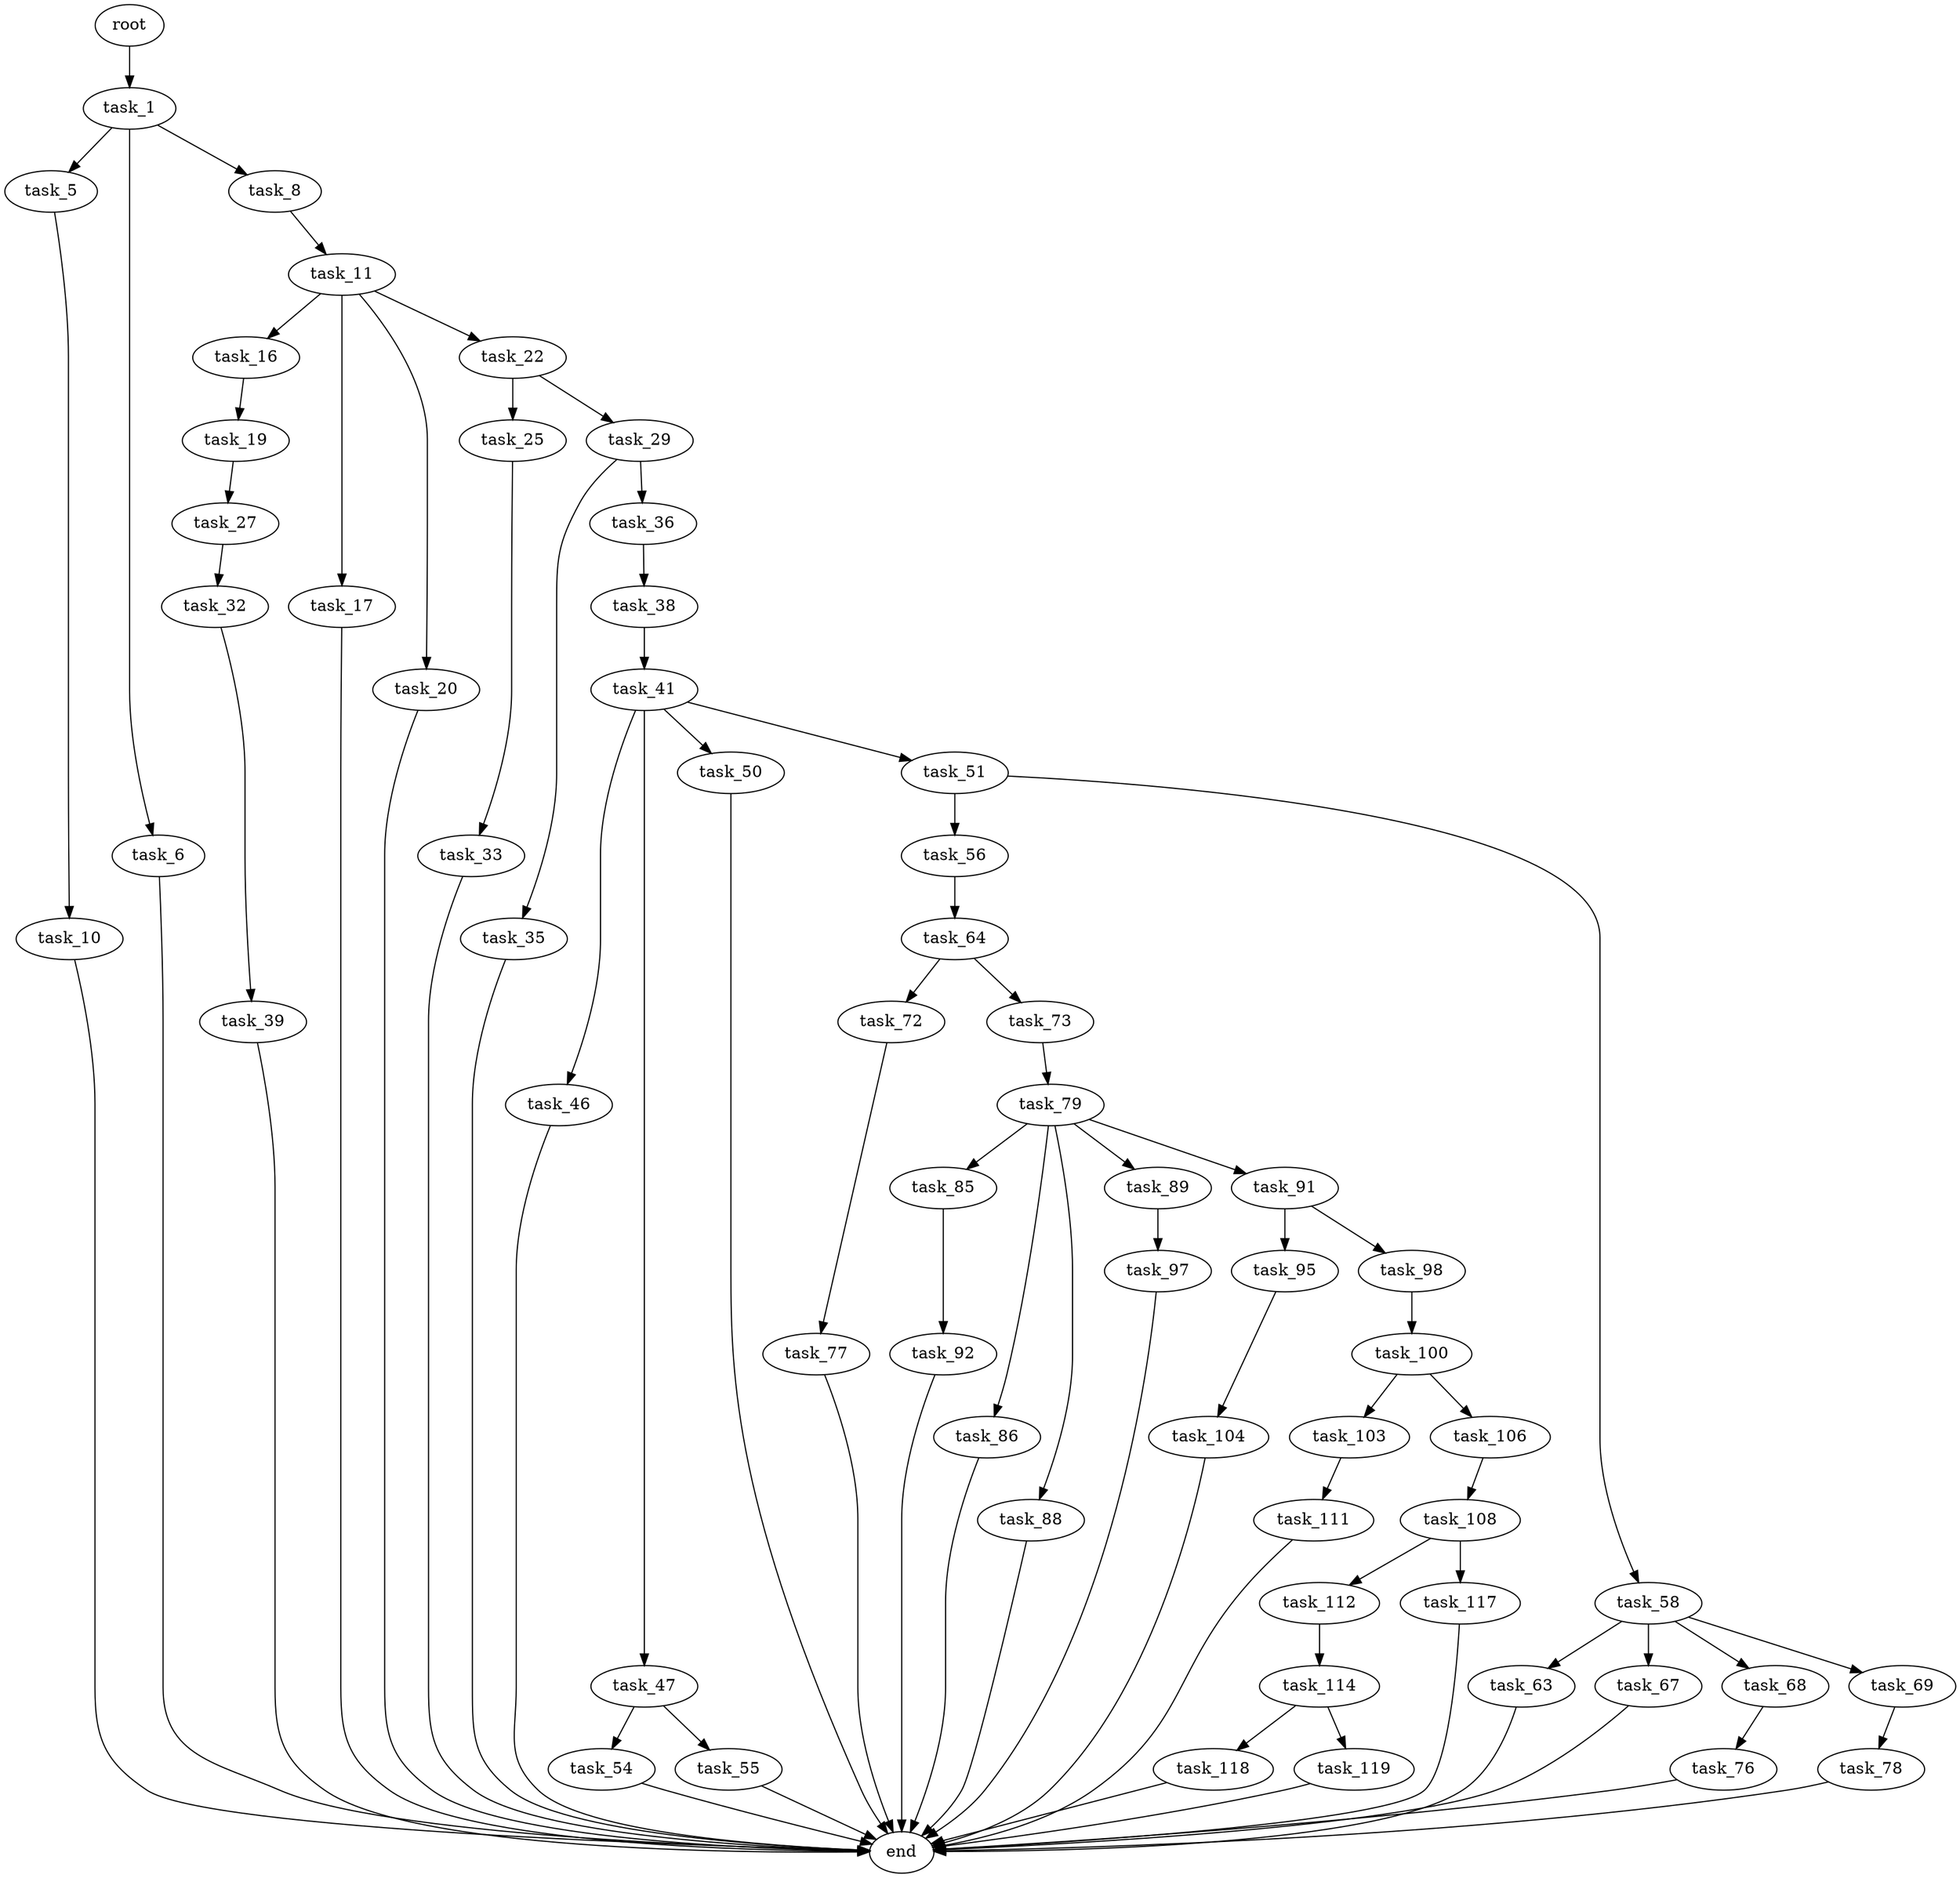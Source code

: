 digraph G {
  root [size="0.000000"];
  task_1 [size="67592353571.000000"];
  task_5 [size="12590828864.000000"];
  task_6 [size="17025407903.000000"];
  task_8 [size="36164606124.000000"];
  task_10 [size="22988232768.000000"];
  end [size="0.000000"];
  task_11 [size="286922657911.000000"];
  task_16 [size="781326852592.000000"];
  task_17 [size="290950451624.000000"];
  task_20 [size="31518494494.000000"];
  task_22 [size="782757789696.000000"];
  task_19 [size="17401731980.000000"];
  task_27 [size="1231650233.000000"];
  task_25 [size="1104426287184.000000"];
  task_29 [size="231928233984.000000"];
  task_33 [size="57618548567.000000"];
  task_32 [size="28991029248.000000"];
  task_35 [size="93976476196.000000"];
  task_36 [size="403737043439.000000"];
  task_39 [size="368293445632.000000"];
  task_38 [size="714544520.000000"];
  task_41 [size="6591548252.000000"];
  task_46 [size="782757789696.000000"];
  task_47 [size="19271166211.000000"];
  task_50 [size="21182492510.000000"];
  task_51 [size="570650714920.000000"];
  task_54 [size="68719476736.000000"];
  task_55 [size="231928233984.000000"];
  task_56 [size="1073741824000.000000"];
  task_58 [size="549755813888.000000"];
  task_64 [size="278132853862.000000"];
  task_63 [size="3802094382.000000"];
  task_67 [size="39701644623.000000"];
  task_68 [size="371283463994.000000"];
  task_69 [size="34419438039.000000"];
  task_72 [size="368293445632.000000"];
  task_73 [size="1073741824000.000000"];
  task_76 [size="134217728000.000000"];
  task_78 [size="453076554325.000000"];
  task_77 [size="549755813888.000000"];
  task_79 [size="8589934592.000000"];
  task_85 [size="27780464968.000000"];
  task_86 [size="14693106703.000000"];
  task_88 [size="1073741824000.000000"];
  task_89 [size="1073741824000.000000"];
  task_91 [size="346082419722.000000"];
  task_92 [size="124787674224.000000"];
  task_97 [size="14867636728.000000"];
  task_95 [size="8589934592.000000"];
  task_98 [size="214706986221.000000"];
  task_104 [size="32321215188.000000"];
  task_100 [size="28991029248.000000"];
  task_103 [size="8817452685.000000"];
  task_106 [size="15454785315.000000"];
  task_111 [size="782757789696.000000"];
  task_108 [size="2977292255.000000"];
  task_112 [size="1073741824000.000000"];
  task_117 [size="28991029248.000000"];
  task_114 [size="29950683166.000000"];
  task_118 [size="360775339.000000"];
  task_119 [size="50611540571.000000"];

  root -> task_1 [size="1.000000"];
  task_1 -> task_5 [size="75497472.000000"];
  task_1 -> task_6 [size="75497472.000000"];
  task_1 -> task_8 [size="75497472.000000"];
  task_5 -> task_10 [size="209715200.000000"];
  task_6 -> end [size="1.000000"];
  task_8 -> task_11 [size="134217728.000000"];
  task_10 -> end [size="1.000000"];
  task_11 -> task_16 [size="411041792.000000"];
  task_11 -> task_17 [size="411041792.000000"];
  task_11 -> task_20 [size="411041792.000000"];
  task_11 -> task_22 [size="411041792.000000"];
  task_16 -> task_19 [size="536870912.000000"];
  task_17 -> end [size="1.000000"];
  task_20 -> end [size="1.000000"];
  task_22 -> task_25 [size="679477248.000000"];
  task_22 -> task_29 [size="679477248.000000"];
  task_19 -> task_27 [size="411041792.000000"];
  task_27 -> task_32 [size="75497472.000000"];
  task_25 -> task_33 [size="679477248.000000"];
  task_29 -> task_35 [size="301989888.000000"];
  task_29 -> task_36 [size="301989888.000000"];
  task_33 -> end [size="1.000000"];
  task_32 -> task_39 [size="75497472.000000"];
  task_35 -> end [size="1.000000"];
  task_36 -> task_38 [size="679477248.000000"];
  task_39 -> end [size="1.000000"];
  task_38 -> task_41 [size="75497472.000000"];
  task_41 -> task_46 [size="301989888.000000"];
  task_41 -> task_47 [size="301989888.000000"];
  task_41 -> task_50 [size="301989888.000000"];
  task_41 -> task_51 [size="301989888.000000"];
  task_46 -> end [size="1.000000"];
  task_47 -> task_54 [size="301989888.000000"];
  task_47 -> task_55 [size="301989888.000000"];
  task_50 -> end [size="1.000000"];
  task_51 -> task_56 [size="536870912.000000"];
  task_51 -> task_58 [size="536870912.000000"];
  task_54 -> end [size="1.000000"];
  task_55 -> end [size="1.000000"];
  task_56 -> task_64 [size="838860800.000000"];
  task_58 -> task_63 [size="536870912.000000"];
  task_58 -> task_67 [size="536870912.000000"];
  task_58 -> task_68 [size="536870912.000000"];
  task_58 -> task_69 [size="536870912.000000"];
  task_64 -> task_72 [size="411041792.000000"];
  task_64 -> task_73 [size="411041792.000000"];
  task_63 -> end [size="1.000000"];
  task_67 -> end [size="1.000000"];
  task_68 -> task_76 [size="301989888.000000"];
  task_69 -> task_78 [size="679477248.000000"];
  task_72 -> task_77 [size="411041792.000000"];
  task_73 -> task_79 [size="838860800.000000"];
  task_76 -> end [size="1.000000"];
  task_78 -> end [size="1.000000"];
  task_77 -> end [size="1.000000"];
  task_79 -> task_85 [size="33554432.000000"];
  task_79 -> task_86 [size="33554432.000000"];
  task_79 -> task_88 [size="33554432.000000"];
  task_79 -> task_89 [size="33554432.000000"];
  task_79 -> task_91 [size="33554432.000000"];
  task_85 -> task_92 [size="33554432.000000"];
  task_86 -> end [size="1.000000"];
  task_88 -> end [size="1.000000"];
  task_89 -> task_97 [size="838860800.000000"];
  task_91 -> task_95 [size="301989888.000000"];
  task_91 -> task_98 [size="301989888.000000"];
  task_92 -> end [size="1.000000"];
  task_97 -> end [size="1.000000"];
  task_95 -> task_104 [size="33554432.000000"];
  task_98 -> task_100 [size="679477248.000000"];
  task_104 -> end [size="1.000000"];
  task_100 -> task_103 [size="75497472.000000"];
  task_100 -> task_106 [size="75497472.000000"];
  task_103 -> task_111 [size="209715200.000000"];
  task_106 -> task_108 [size="411041792.000000"];
  task_111 -> end [size="1.000000"];
  task_108 -> task_112 [size="209715200.000000"];
  task_108 -> task_117 [size="209715200.000000"];
  task_112 -> task_114 [size="838860800.000000"];
  task_117 -> end [size="1.000000"];
  task_114 -> task_118 [size="75497472.000000"];
  task_114 -> task_119 [size="75497472.000000"];
  task_118 -> end [size="1.000000"];
  task_119 -> end [size="1.000000"];
}
